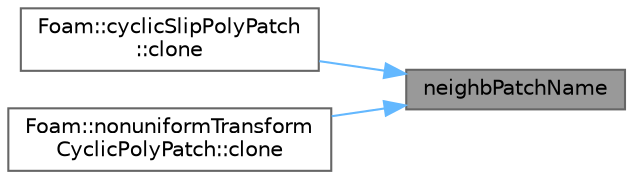digraph "neighbPatchName"
{
 // LATEX_PDF_SIZE
  bgcolor="transparent";
  edge [fontname=Helvetica,fontsize=10,labelfontname=Helvetica,labelfontsize=10];
  node [fontname=Helvetica,fontsize=10,shape=box,height=0.2,width=0.4];
  rankdir="RL";
  Node1 [id="Node000001",label="neighbPatchName",height=0.2,width=0.4,color="gray40", fillcolor="grey60", style="filled", fontcolor="black",tooltip=" "];
  Node1 -> Node2 [id="edge1_Node000001_Node000002",dir="back",color="steelblue1",style="solid",tooltip=" "];
  Node2 [id="Node000002",label="Foam::cyclicSlipPolyPatch\l::clone",height=0.2,width=0.4,color="grey40", fillcolor="white", style="filled",URL="$classFoam_1_1cyclicSlipPolyPatch.html#a7403d936f9383d2168edc40d90adb651",tooltip=" "];
  Node1 -> Node3 [id="edge2_Node000001_Node000003",dir="back",color="steelblue1",style="solid",tooltip=" "];
  Node3 [id="Node000003",label="Foam::nonuniformTransform\lCyclicPolyPatch::clone",height=0.2,width=0.4,color="grey40", fillcolor="white", style="filled",URL="$classFoam_1_1nonuniformTransformCyclicPolyPatch.html#a7403d936f9383d2168edc40d90adb651",tooltip=" "];
}
